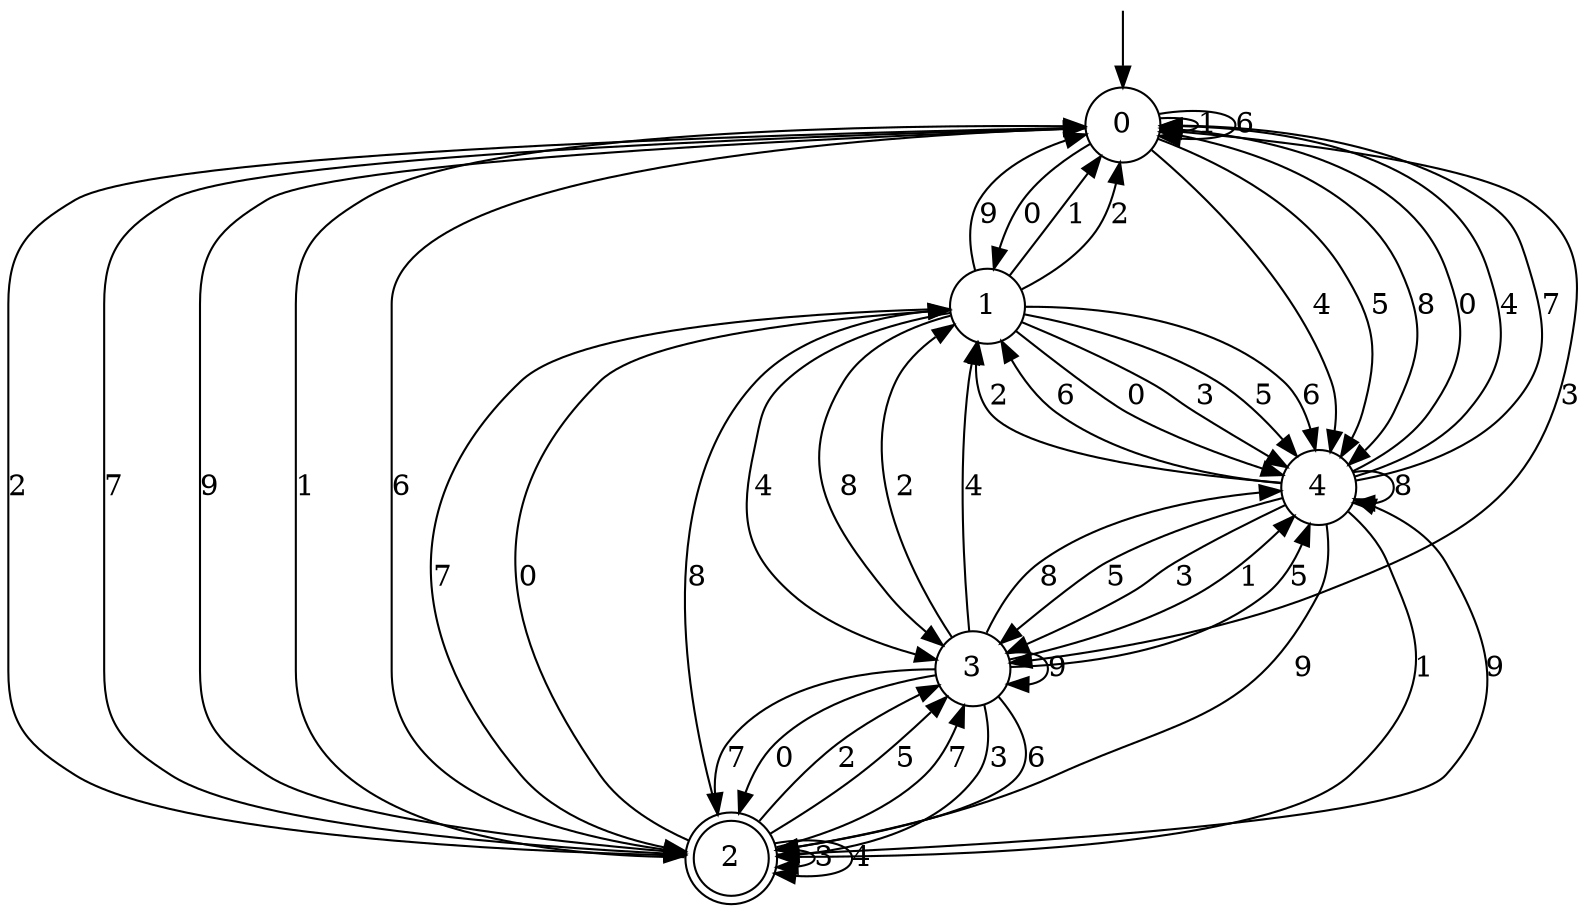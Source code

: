 digraph g {

	s0 [shape="circle" label="0"];
	s1 [shape="circle" label="1"];
	s2 [shape="doublecircle" label="2"];
	s3 [shape="circle" label="3"];
	s4 [shape="circle" label="4"];
	s0 -> s1 [label="0"];
	s0 -> s0 [label="1"];
	s0 -> s2 [label="2"];
	s0 -> s3 [label="3"];
	s0 -> s4 [label="4"];
	s0 -> s4 [label="5"];
	s0 -> s0 [label="6"];
	s0 -> s2 [label="7"];
	s0 -> s4 [label="8"];
	s0 -> s2 [label="9"];
	s1 -> s4 [label="0"];
	s1 -> s0 [label="1"];
	s1 -> s0 [label="2"];
	s1 -> s4 [label="3"];
	s1 -> s3 [label="4"];
	s1 -> s4 [label="5"];
	s1 -> s4 [label="6"];
	s1 -> s2 [label="7"];
	s1 -> s3 [label="8"];
	s1 -> s0 [label="9"];
	s2 -> s1 [label="0"];
	s2 -> s0 [label="1"];
	s2 -> s3 [label="2"];
	s2 -> s2 [label="3"];
	s2 -> s2 [label="4"];
	s2 -> s3 [label="5"];
	s2 -> s0 [label="6"];
	s2 -> s3 [label="7"];
	s2 -> s1 [label="8"];
	s2 -> s4 [label="9"];
	s3 -> s2 [label="0"];
	s3 -> s4 [label="1"];
	s3 -> s1 [label="2"];
	s3 -> s2 [label="3"];
	s3 -> s1 [label="4"];
	s3 -> s4 [label="5"];
	s3 -> s2 [label="6"];
	s3 -> s2 [label="7"];
	s3 -> s4 [label="8"];
	s3 -> s3 [label="9"];
	s4 -> s0 [label="0"];
	s4 -> s2 [label="1"];
	s4 -> s1 [label="2"];
	s4 -> s3 [label="3"];
	s4 -> s0 [label="4"];
	s4 -> s3 [label="5"];
	s4 -> s1 [label="6"];
	s4 -> s0 [label="7"];
	s4 -> s4 [label="8"];
	s4 -> s2 [label="9"];

__start0 [label="" shape="none" width="0" height="0"];
__start0 -> s0;

}
